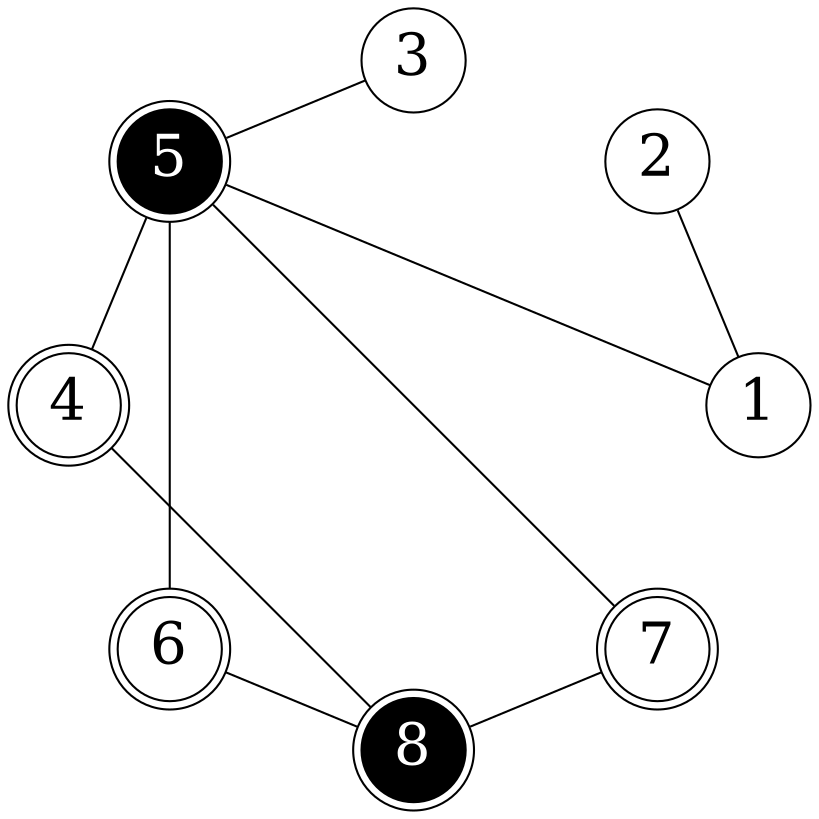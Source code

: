 digraph APTA {
    graph [dpi = "300", nodesep = "0.2"];
    //node [shape = circle, fixedsize = true, width = "0.4"];
    node [shape = circle, fontsize = 28, fixedsize = true, width = "0.7"];
    edge [dir=none, weight="10"];
    
    layout=circo;
    
    {node [style = filled, shape = doublecircle, fillcolor = black, fontcolor = white]; 5; 8}
    {node [shape = doublecircle]; 4; 6; 7}

    1 -> 2;
    1 -> 5;

    3 -> 5;
    
    4 -> 5;
    4 -> 8;

    5 -> 6;
    5 -> 7;

    6 -> 8;

    7 -> 8;
    
    3 -> 4 [style=invis];
    2 -> 3 [style=invis];
    1 -> 6 [style=invis];
}

